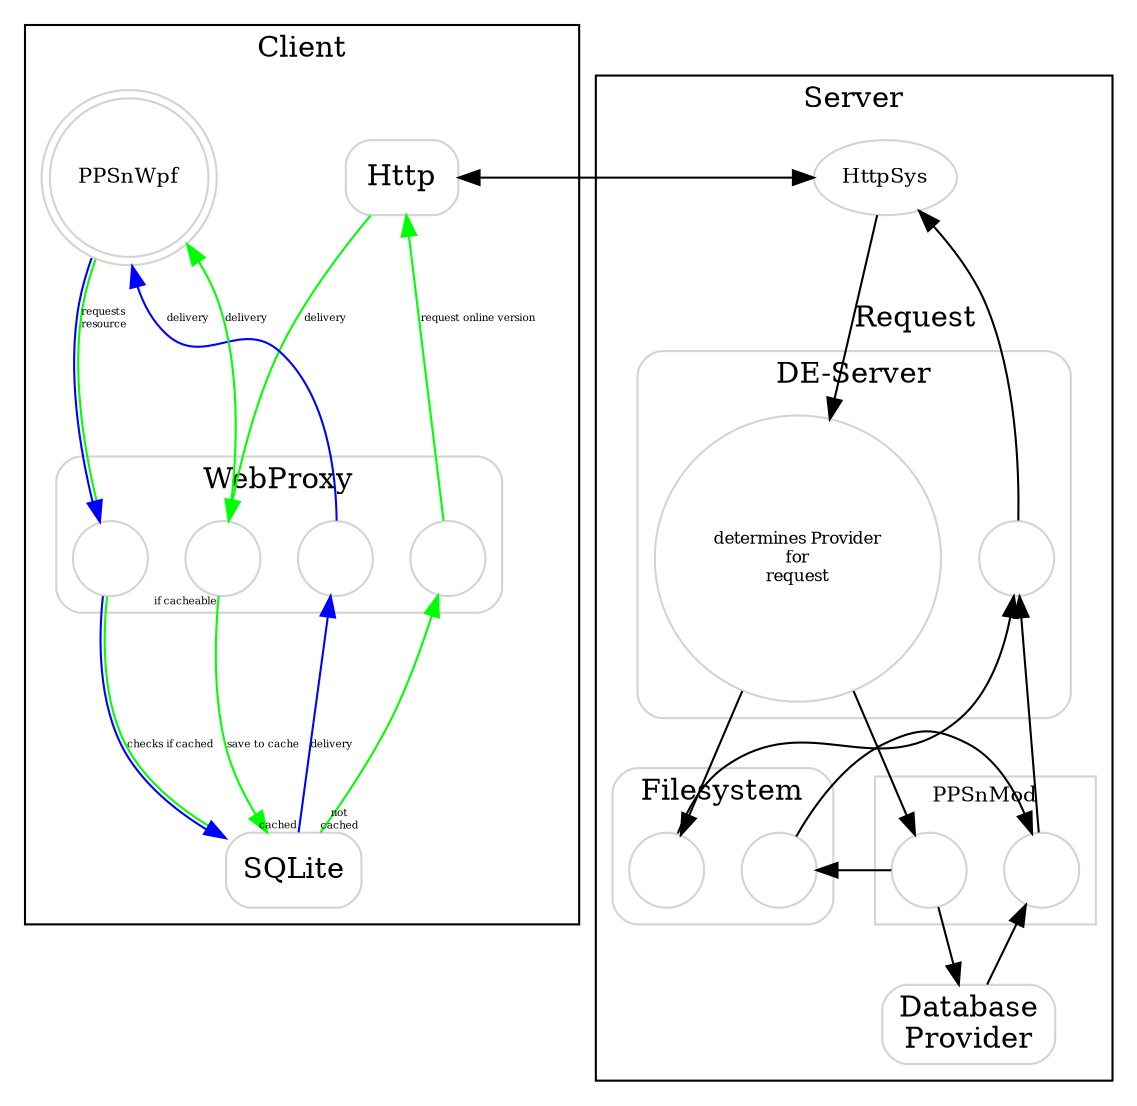 digraph {
    http1 -> httpsys [dir="both", constraint=false];
 subgraph cluster_wpf {
     label="Client";
 wpf1 [label="PPSnWpf",shape="doublecircle", fontsize=10, color="lightgray"];
 
 subgraph cluster_proxy2 {
     label="WebProxy";
     shape="box";
     style=rounded;
     color="lightgray";
     cp2n0 [label=" ", shape="circle", color="lightgray"];
     cp2n1 [label=" ", shape="circle", color="lightgray"];
     cp2n2 [label=" ", shape="circle", color="lightgray"];
     cp2n3 [label=" ", shape="circle", color="lightgray"];
 }
 sqlite1 [label="SQLite",shape="box",style=rounded, color="lightgray"];
 http1 [label="Http",shape="box",style=rounded, color="lightgray"];

 //wpfend [label="PPSnWpf",shape="box",style=rounded, fontsize=10, color="blue"];

 wpf1 -> cp2n0 [label="requests\nresource", fontsize="5", color="blue:green"];
 cp2n0 -> sqlite1 [label="checks if cached", fontsize="5", color="blue:green"];
 sqlite1 -> cp2n1 [taillabel="cached", label="delivery", fontsize="5", color="blue"];
 cp2n1 -> wpf1 [label="delivery", fontsize="5", constraint=false, color="blue"];
 sqlite1 -> cp2n2 [taillabel="not\ncached", fontsize="5", color="green"];
 cp2n2 -> http1 [label="request online version", fontsize="5", color="green"];
 http1 -> cp2n3 [label="delivery", fontsize="5", color="green"];
 cp2n3-> wpf1 [label="delivery", fontsize="5", constraint=false, color="green"];
 cp2n3 -> sqlite1 [label="save to cache", taillabel="if cacheable", fontsize="5", color="green"];
 }

subgraph cluster_mod {
    rank=min;
    label="Server";
    httpsys [label="HttpSys", fontsize=10, color="lightgray"];
    subgraph cluster_des {
        label="DE-Server";
        shape="box";
        style=rounded;
        color="lightgray";
        provider_select [label="determines Provider\nfor\nrequest", shape="circle", color="lightgray", fontsize=8];
        des_delivery[label=" ", shape="circle", color="lightgray"]
    }
    subgraph cluster_filesys{
        label="Filesystem";
     shape="box";
     style=rounded;
     color="lightgray";
        direct_filesystem [label=" ", shape="circle", color="lightgray"];
        mod_filesystem [label=" ", shape="circle", color="lightgray"];
    }
    subgraph cluster_mod {
        label="PPSnMod"; 
        fontsize=10; 
        color="lightgray"
        mod_select[label=" ", shape="circle", color="lightgray"];
        mod_delivery[label=" ", shape="circle", color="lightgray"]
    }
    db_provider [label="Database\nProvider", shape="box",style=rounded, color="lightgray"]

    httpsys->provider_select [label="Request"];
    provider_select -> direct_filesystem;
    direct_filesystem -> des_delivery;
    provider_select->mod_select;
    mod_select->mod_filesystem;
    mod_filesystem->mod_delivery;
    mod_delivery->des_delivery;
    des_delivery->httpsys;
    mod_select->db_provider;
    db_provider->mod_delivery;
}

}
